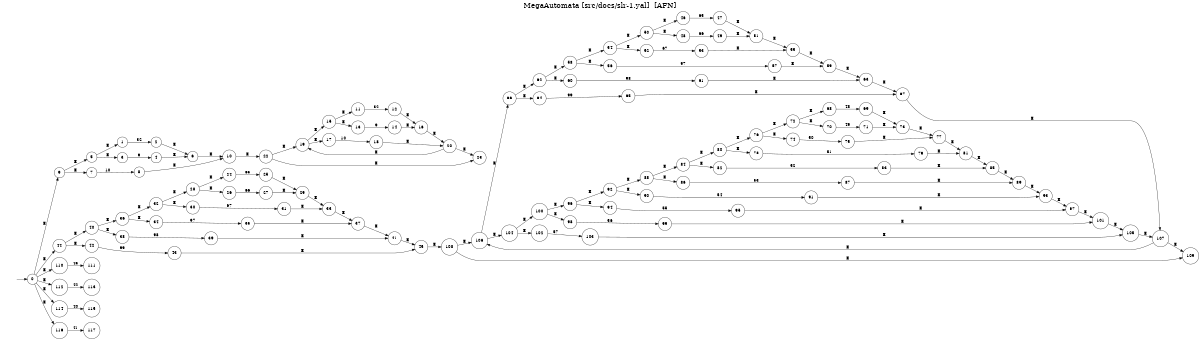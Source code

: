 digraph "Resultado Automata AFN" {
	label = "MegaAutomata [src/docs/slr-1.yal]  [AFN]"
	labelloc  =  t
	fontsize  = 25
	rankdir=LR size="8,5"
	node [shape=doublecircle]
	node [shape=circle]
	0
	node [shape=none]
	""
	""-> 0 [label=""]
	node [shape=circle]
	1 -> 2[label="32"]
	3 -> 4[label="9"]
	5 -> 1[label="E"]
	5 -> 3[label="E"]
	2 -> 6[label="E"]
	4 -> 6[label="E"]
	7 -> 8[label="10"]
	9 -> 5[label="E"]
	9 -> 7[label="E"]
	6 -> 10[label="E"]
	8 -> 10[label="E"]
	11 -> 12[label="32"]
	13 -> 14[label="9"]
	15 -> 11[label="E"]
	15 -> 13[label="E"]
	12 -> 16[label="E"]
	14 -> 16[label="E"]
	17 -> 18[label="10"]
	19 -> 15[label="E"]
	19 -> 17[label="E"]
	16 -> 20[label="E"]
	18 -> 20[label="E"]
	20 -> 19[label="E"]
	22 -> 23[label="E"]
	22 -> 19[label="E"]
	20 -> 23[label="E"]
	10 -> 22[label="E"]
	0 -> 9[label="E"]
	24 -> 25[label="65"]
	26 -> 27[label="66"]
	28 -> 24[label="E"]
	28 -> 26[label="E"]
	25 -> 29[label="E"]
	27 -> 29[label="E"]
	30 -> 31[label="67"]
	32 -> 28[label="E"]
	32 -> 30[label="E"]
	29 -> 33[label="E"]
	31 -> 33[label="E"]
	34 -> 35[label="97"]
	36 -> 32[label="E"]
	36 -> 34[label="E"]
	33 -> 37[label="E"]
	35 -> 37[label="E"]
	38 -> 39[label="98"]
	40 -> 36[label="E"]
	40 -> 38[label="E"]
	37 -> 41[label="E"]
	39 -> 41[label="E"]
	42 -> 43[label="99"]
	44 -> 40[label="E"]
	44 -> 42[label="E"]
	41 -> 45[label="E"]
	43 -> 45[label="E"]
	46 -> 47[label="65"]
	48 -> 49[label="66"]
	50 -> 46[label="E"]
	50 -> 48[label="E"]
	47 -> 51[label="E"]
	49 -> 51[label="E"]
	52 -> 53[label="67"]
	54 -> 50[label="E"]
	54 -> 52[label="E"]
	51 -> 55[label="E"]
	53 -> 55[label="E"]
	56 -> 57[label="97"]
	58 -> 54[label="E"]
	58 -> 56[label="E"]
	55 -> 59[label="E"]
	57 -> 59[label="E"]
	60 -> 61[label="98"]
	62 -> 58[label="E"]
	62 -> 60[label="E"]
	59 -> 63[label="E"]
	61 -> 63[label="E"]
	64 -> 65[label="99"]
	66 -> 62[label="E"]
	66 -> 64[label="E"]
	63 -> 67[label="E"]
	65 -> 67[label="E"]
	68 -> 69[label="48"]
	70 -> 71[label="49"]
	72 -> 68[label="E"]
	72 -> 70[label="E"]
	69 -> 73[label="E"]
	71 -> 73[label="E"]
	74 -> 75[label="50"]
	76 -> 72[label="E"]
	76 -> 74[label="E"]
	73 -> 77[label="E"]
	75 -> 77[label="E"]
	78 -> 79[label="51"]
	80 -> 76[label="E"]
	80 -> 78[label="E"]
	77 -> 81[label="E"]
	79 -> 81[label="E"]
	82 -> 83[label="52"]
	84 -> 80[label="E"]
	84 -> 82[label="E"]
	81 -> 85[label="E"]
	83 -> 85[label="E"]
	86 -> 87[label="53"]
	88 -> 84[label="E"]
	88 -> 86[label="E"]
	85 -> 89[label="E"]
	87 -> 89[label="E"]
	90 -> 91[label="54"]
	92 -> 88[label="E"]
	92 -> 90[label="E"]
	89 -> 93[label="E"]
	91 -> 93[label="E"]
	94 -> 95[label="55"]
	96 -> 92[label="E"]
	96 -> 94[label="E"]
	93 -> 97[label="E"]
	95 -> 97[label="E"]
	98 -> 99[label="56"]
	100 -> 96[label="E"]
	100 -> 98[label="E"]
	97 -> 101[label="E"]
	99 -> 101[label="E"]
	102 -> 103[label="57"]
	104 -> 100[label="E"]
	104 -> 102[label="E"]
	101 -> 105[label="E"]
	103 -> 105[label="E"]
	106 -> 66[label="E"]
	106 -> 104[label="E"]
	67 -> 107[label="E"]
	105 -> 107[label="E"]
	107 -> 106[label="E"]
	108 -> 109[label="E"]
	108 -> 106[label="E"]
	107 -> 109[label="E"]
	45 -> 108[label="E"]
	0 -> 44[label="E"]
	110 -> 111[label="43"]
	0 -> 110[label="E"]
	112 -> 113[label="42"]
	0 -> 112[label="E"]
	114 -> 115[label="40"]
	0 -> 114[label="E"]
	116 -> 117[label="41"]
	0 -> 116[label="E"]
}